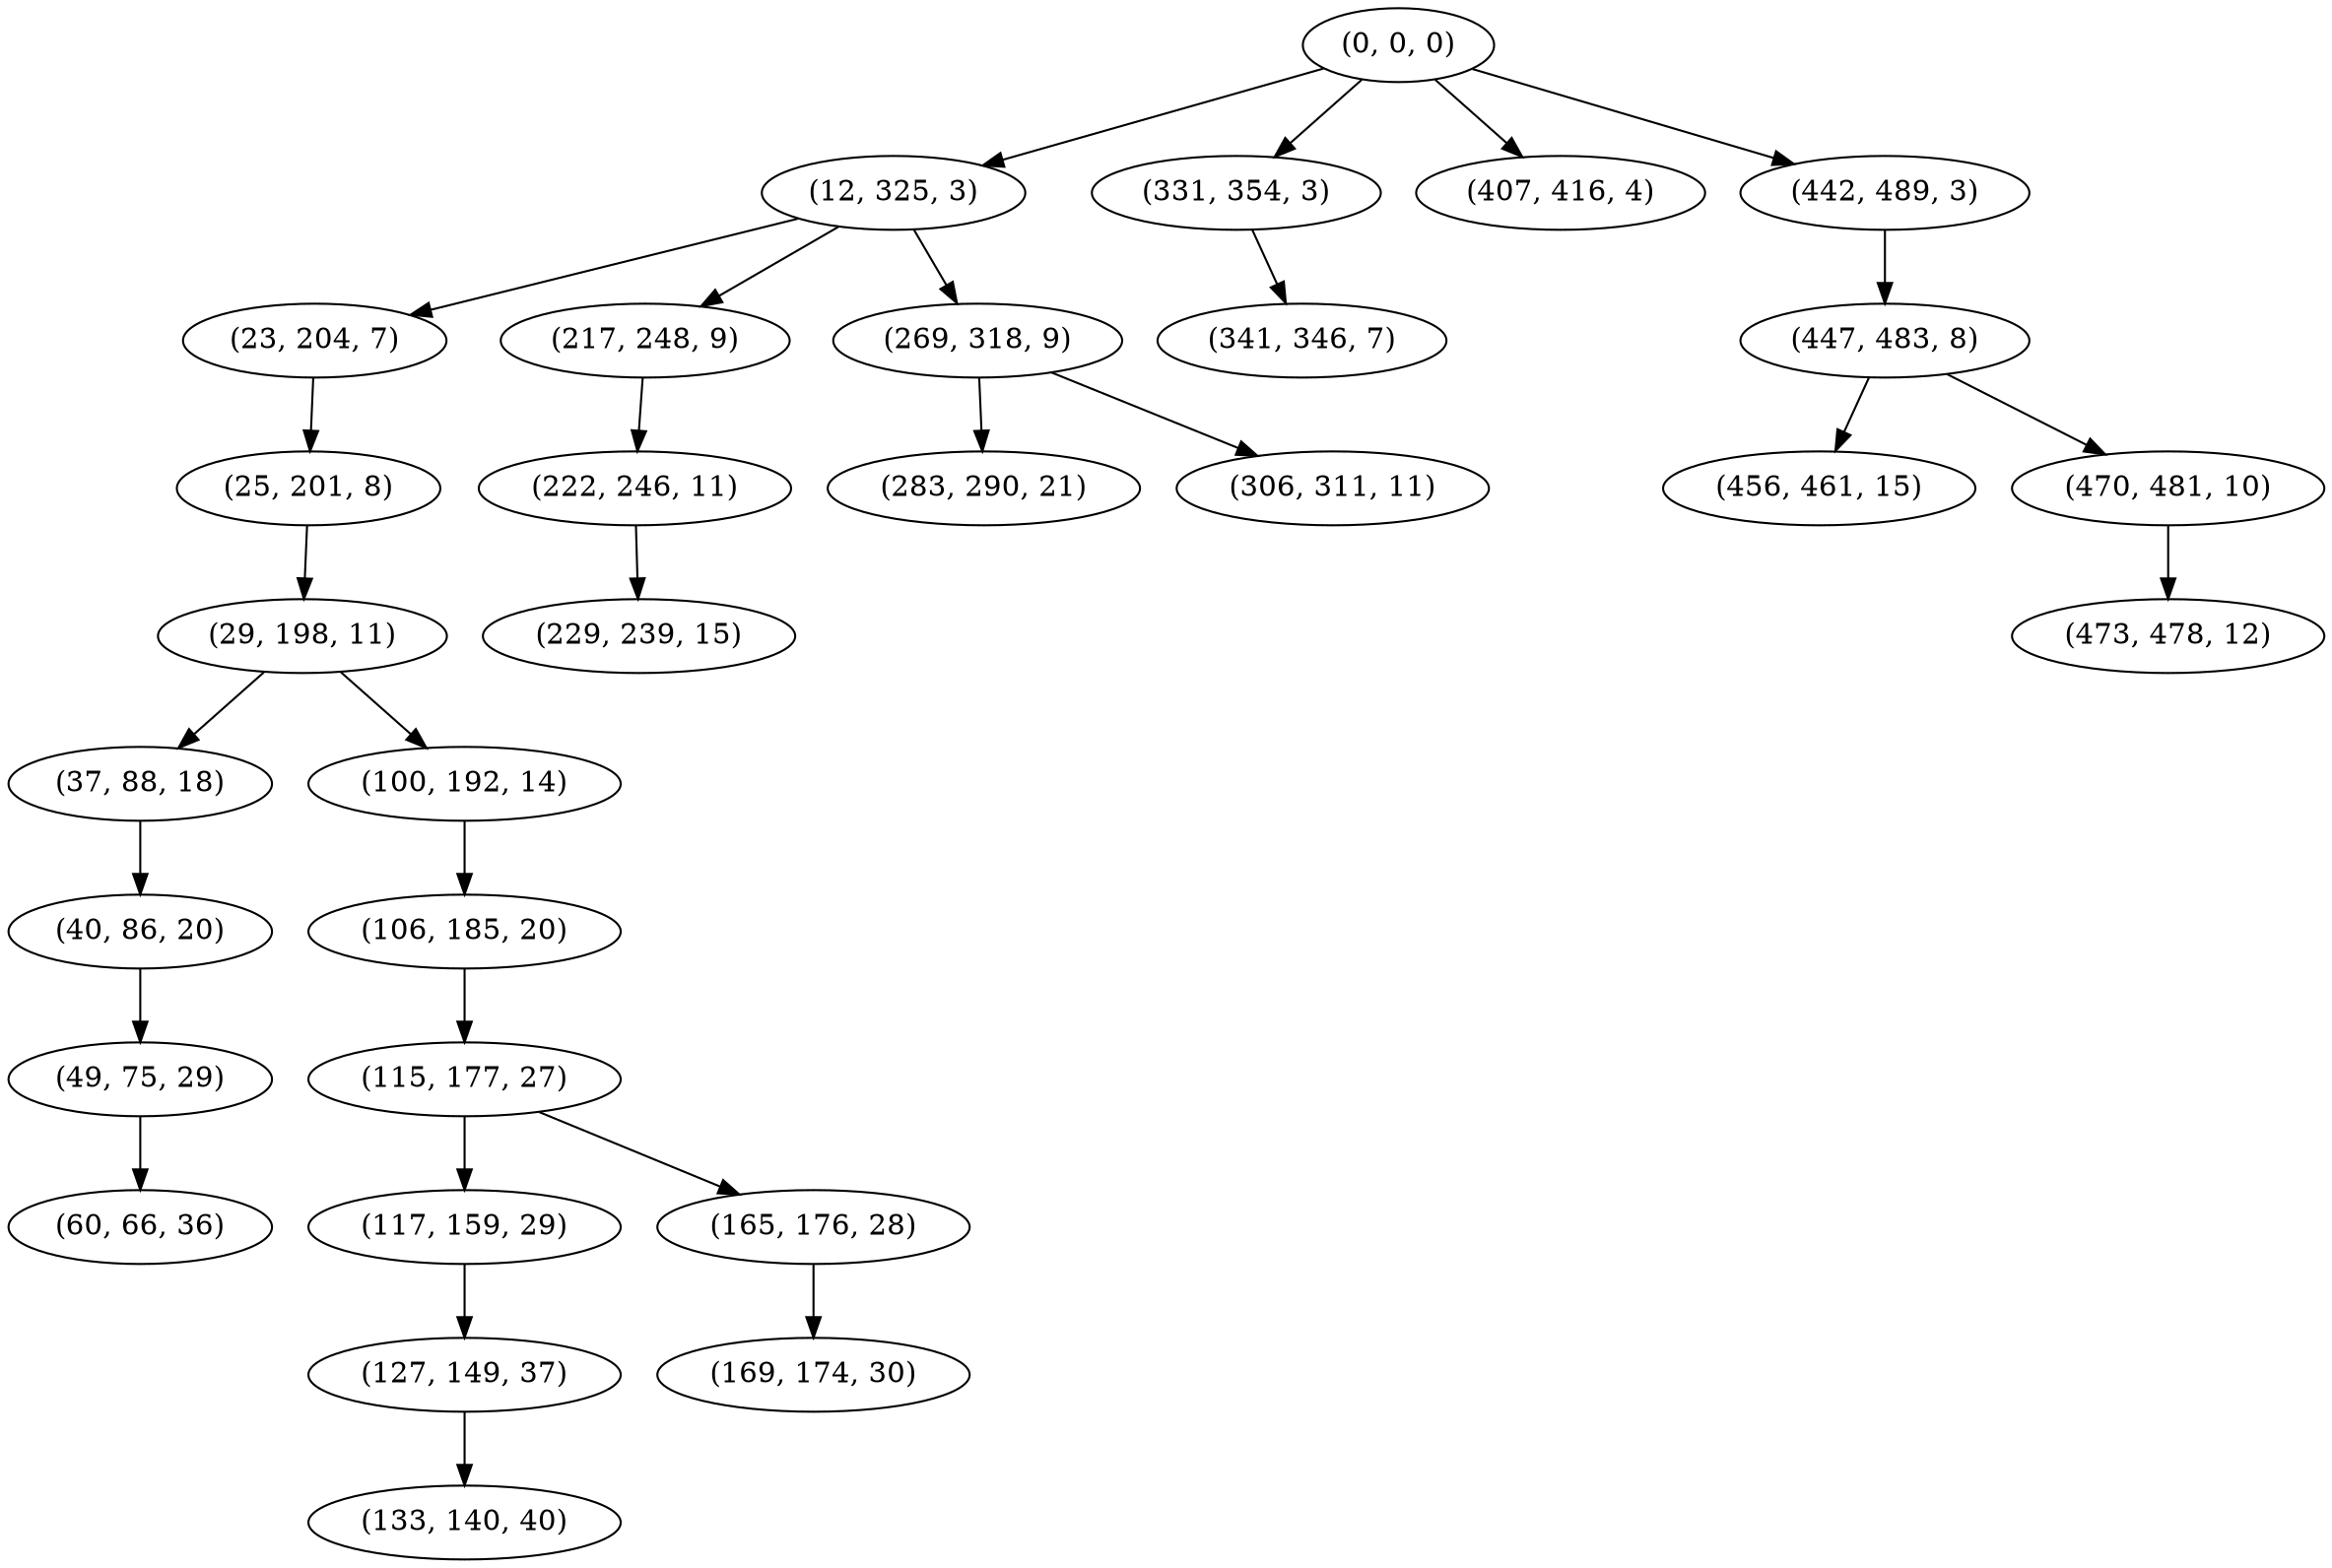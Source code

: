 digraph tree {
    "(0, 0, 0)";
    "(12, 325, 3)";
    "(23, 204, 7)";
    "(25, 201, 8)";
    "(29, 198, 11)";
    "(37, 88, 18)";
    "(40, 86, 20)";
    "(49, 75, 29)";
    "(60, 66, 36)";
    "(100, 192, 14)";
    "(106, 185, 20)";
    "(115, 177, 27)";
    "(117, 159, 29)";
    "(127, 149, 37)";
    "(133, 140, 40)";
    "(165, 176, 28)";
    "(169, 174, 30)";
    "(217, 248, 9)";
    "(222, 246, 11)";
    "(229, 239, 15)";
    "(269, 318, 9)";
    "(283, 290, 21)";
    "(306, 311, 11)";
    "(331, 354, 3)";
    "(341, 346, 7)";
    "(407, 416, 4)";
    "(442, 489, 3)";
    "(447, 483, 8)";
    "(456, 461, 15)";
    "(470, 481, 10)";
    "(473, 478, 12)";
    "(0, 0, 0)" -> "(12, 325, 3)";
    "(0, 0, 0)" -> "(331, 354, 3)";
    "(0, 0, 0)" -> "(407, 416, 4)";
    "(0, 0, 0)" -> "(442, 489, 3)";
    "(12, 325, 3)" -> "(23, 204, 7)";
    "(12, 325, 3)" -> "(217, 248, 9)";
    "(12, 325, 3)" -> "(269, 318, 9)";
    "(23, 204, 7)" -> "(25, 201, 8)";
    "(25, 201, 8)" -> "(29, 198, 11)";
    "(29, 198, 11)" -> "(37, 88, 18)";
    "(29, 198, 11)" -> "(100, 192, 14)";
    "(37, 88, 18)" -> "(40, 86, 20)";
    "(40, 86, 20)" -> "(49, 75, 29)";
    "(49, 75, 29)" -> "(60, 66, 36)";
    "(100, 192, 14)" -> "(106, 185, 20)";
    "(106, 185, 20)" -> "(115, 177, 27)";
    "(115, 177, 27)" -> "(117, 159, 29)";
    "(115, 177, 27)" -> "(165, 176, 28)";
    "(117, 159, 29)" -> "(127, 149, 37)";
    "(127, 149, 37)" -> "(133, 140, 40)";
    "(165, 176, 28)" -> "(169, 174, 30)";
    "(217, 248, 9)" -> "(222, 246, 11)";
    "(222, 246, 11)" -> "(229, 239, 15)";
    "(269, 318, 9)" -> "(283, 290, 21)";
    "(269, 318, 9)" -> "(306, 311, 11)";
    "(331, 354, 3)" -> "(341, 346, 7)";
    "(442, 489, 3)" -> "(447, 483, 8)";
    "(447, 483, 8)" -> "(456, 461, 15)";
    "(447, 483, 8)" -> "(470, 481, 10)";
    "(470, 481, 10)" -> "(473, 478, 12)";
}
